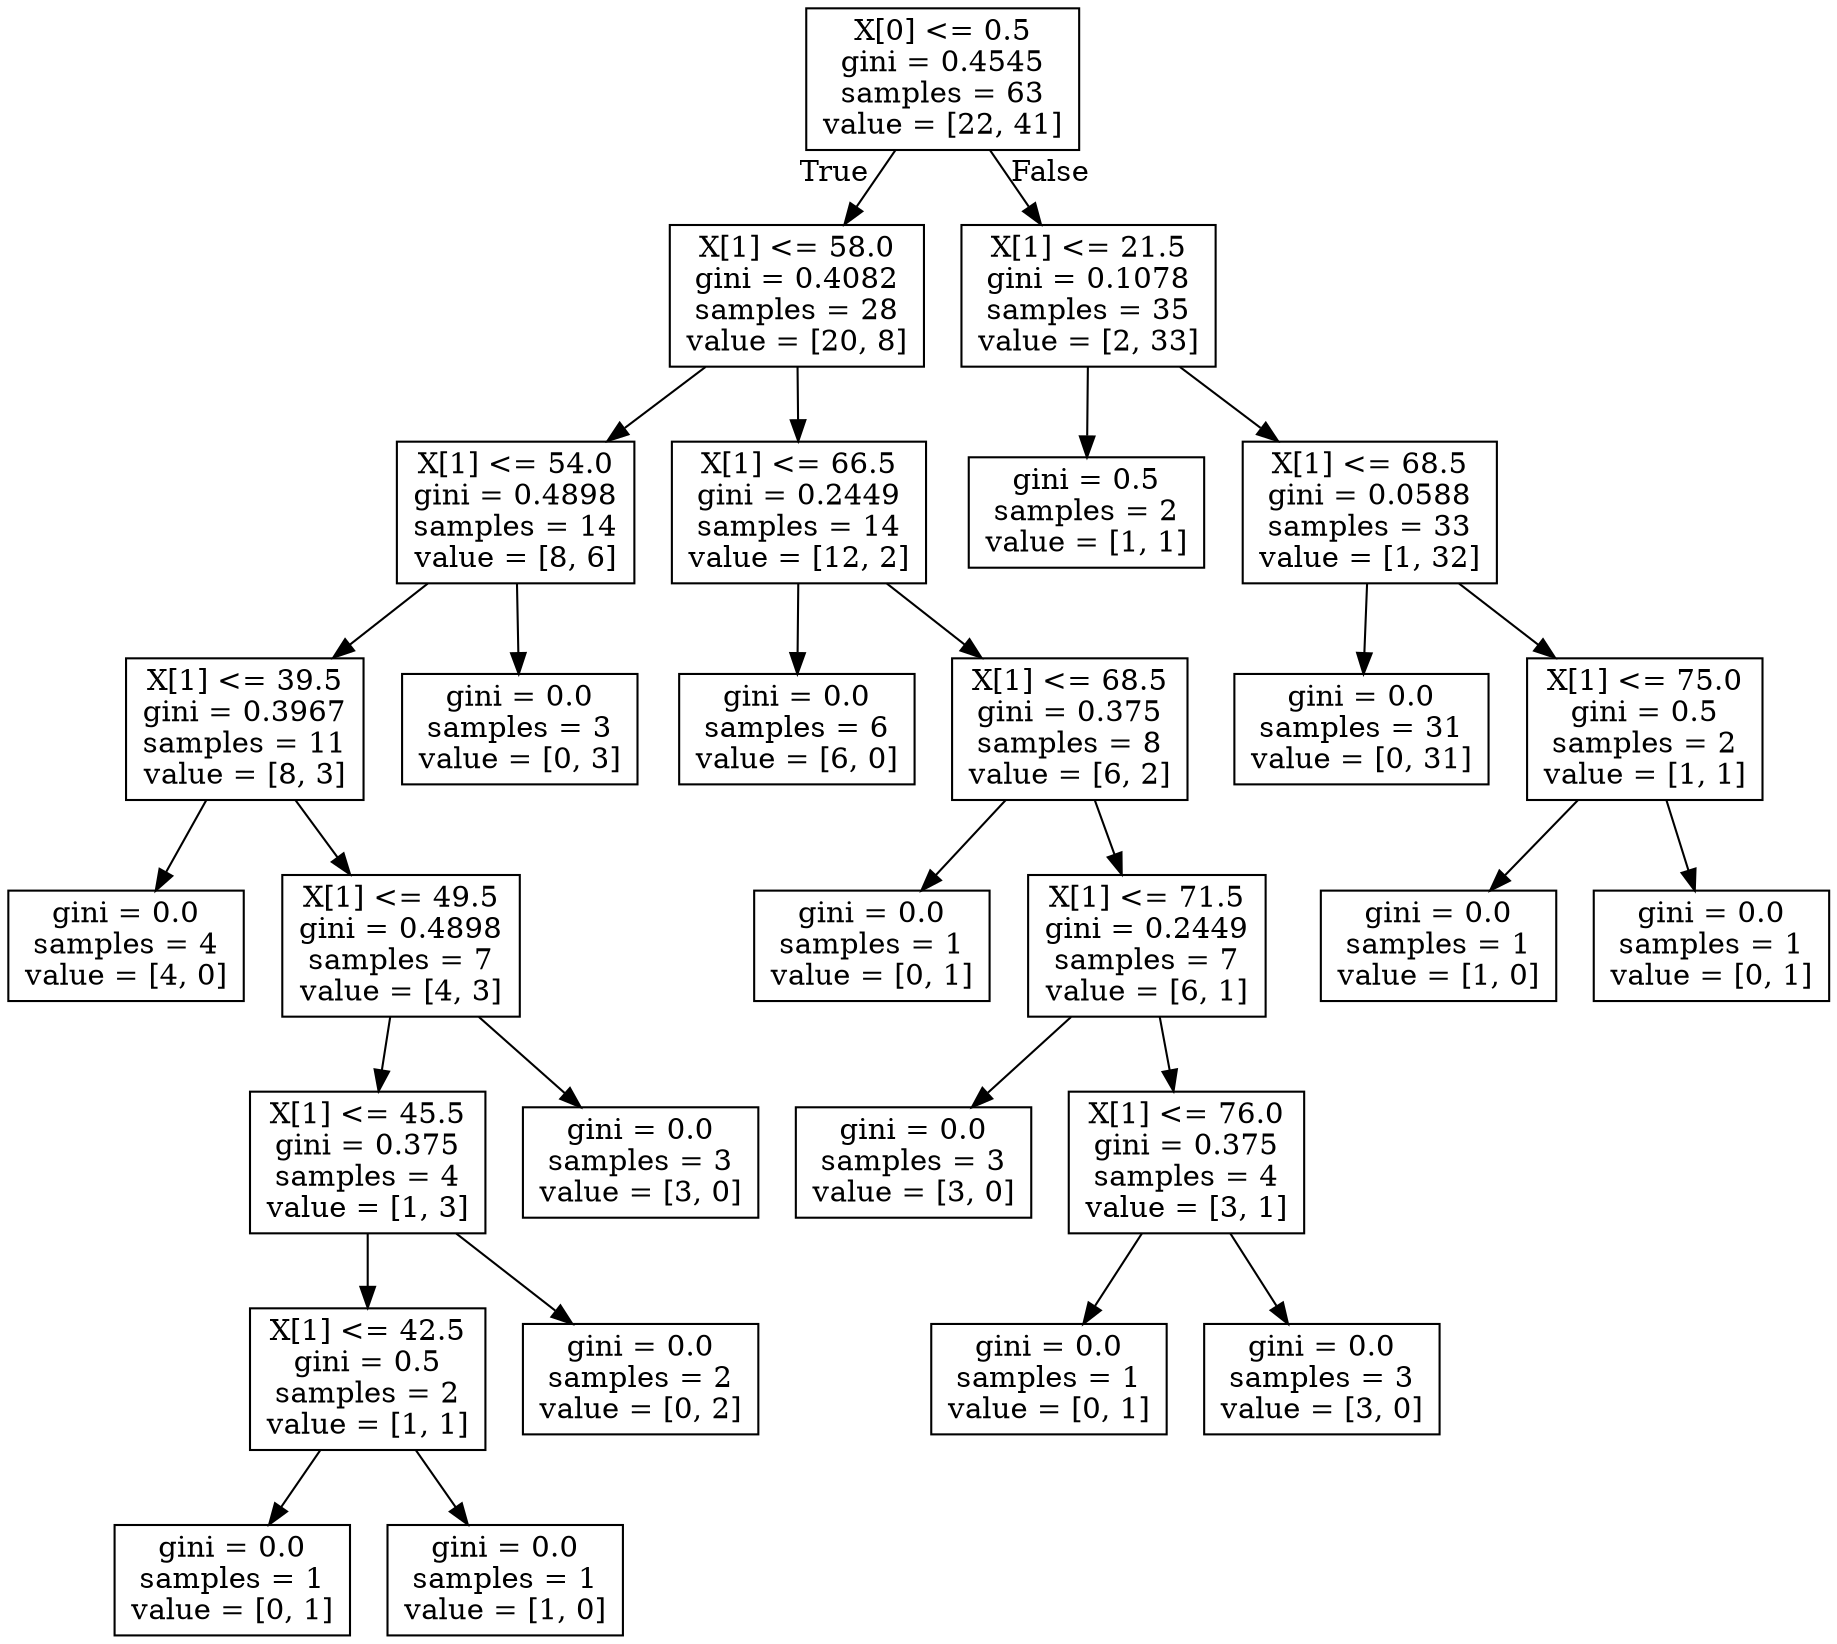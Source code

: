 digraph Tree {
node [shape=box] ;
0 [label="X[0] <= 0.5\ngini = 0.4545\nsamples = 63\nvalue = [22, 41]"] ;
1 [label="X[1] <= 58.0\ngini = 0.4082\nsamples = 28\nvalue = [20, 8]"] ;
0 -> 1 [labeldistance=2.5, labelangle=45, headlabel="True"] ;
2 [label="X[1] <= 54.0\ngini = 0.4898\nsamples = 14\nvalue = [8, 6]"] ;
1 -> 2 ;
3 [label="X[1] <= 39.5\ngini = 0.3967\nsamples = 11\nvalue = [8, 3]"] ;
2 -> 3 ;
4 [label="gini = 0.0\nsamples = 4\nvalue = [4, 0]"] ;
3 -> 4 ;
5 [label="X[1] <= 49.5\ngini = 0.4898\nsamples = 7\nvalue = [4, 3]"] ;
3 -> 5 ;
6 [label="X[1] <= 45.5\ngini = 0.375\nsamples = 4\nvalue = [1, 3]"] ;
5 -> 6 ;
7 [label="X[1] <= 42.5\ngini = 0.5\nsamples = 2\nvalue = [1, 1]"] ;
6 -> 7 ;
8 [label="gini = 0.0\nsamples = 1\nvalue = [0, 1]"] ;
7 -> 8 ;
9 [label="gini = 0.0\nsamples = 1\nvalue = [1, 0]"] ;
7 -> 9 ;
10 [label="gini = 0.0\nsamples = 2\nvalue = [0, 2]"] ;
6 -> 10 ;
11 [label="gini = 0.0\nsamples = 3\nvalue = [3, 0]"] ;
5 -> 11 ;
12 [label="gini = 0.0\nsamples = 3\nvalue = [0, 3]"] ;
2 -> 12 ;
13 [label="X[1] <= 66.5\ngini = 0.2449\nsamples = 14\nvalue = [12, 2]"] ;
1 -> 13 ;
14 [label="gini = 0.0\nsamples = 6\nvalue = [6, 0]"] ;
13 -> 14 ;
15 [label="X[1] <= 68.5\ngini = 0.375\nsamples = 8\nvalue = [6, 2]"] ;
13 -> 15 ;
16 [label="gini = 0.0\nsamples = 1\nvalue = [0, 1]"] ;
15 -> 16 ;
17 [label="X[1] <= 71.5\ngini = 0.2449\nsamples = 7\nvalue = [6, 1]"] ;
15 -> 17 ;
18 [label="gini = 0.0\nsamples = 3\nvalue = [3, 0]"] ;
17 -> 18 ;
19 [label="X[1] <= 76.0\ngini = 0.375\nsamples = 4\nvalue = [3, 1]"] ;
17 -> 19 ;
20 [label="gini = 0.0\nsamples = 1\nvalue = [0, 1]"] ;
19 -> 20 ;
21 [label="gini = 0.0\nsamples = 3\nvalue = [3, 0]"] ;
19 -> 21 ;
22 [label="X[1] <= 21.5\ngini = 0.1078\nsamples = 35\nvalue = [2, 33]"] ;
0 -> 22 [labeldistance=2.5, labelangle=-45, headlabel="False"] ;
23 [label="gini = 0.5\nsamples = 2\nvalue = [1, 1]"] ;
22 -> 23 ;
24 [label="X[1] <= 68.5\ngini = 0.0588\nsamples = 33\nvalue = [1, 32]"] ;
22 -> 24 ;
25 [label="gini = 0.0\nsamples = 31\nvalue = [0, 31]"] ;
24 -> 25 ;
26 [label="X[1] <= 75.0\ngini = 0.5\nsamples = 2\nvalue = [1, 1]"] ;
24 -> 26 ;
27 [label="gini = 0.0\nsamples = 1\nvalue = [1, 0]"] ;
26 -> 27 ;
28 [label="gini = 0.0\nsamples = 1\nvalue = [0, 1]"] ;
26 -> 28 ;
}